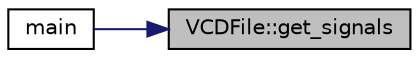digraph "VCDFile::get_signals"
{
 // INTERACTIVE_SVG=YES
 // LATEX_PDF_SIZE
  edge [fontname="Helvetica",fontsize="10",labelfontname="Helvetica",labelfontsize="10"];
  node [fontname="Helvetica",fontsize="10",shape=record];
  rankdir="RL";
  Node1 [label="VCDFile::get_signals",height=0.2,width=0.4,color="black", fillcolor="grey75", style="filled", fontcolor="black",tooltip="Return a flattened vector of all signals in the file."];
  Node1 -> Node2 [dir="back",color="midnightblue",fontsize="10",style="solid",fontname="Helvetica"];
  Node2 [label="main",height=0.2,width=0.4,color="black", fillcolor="white", style="filled",URL="$VCDStandalone_8cpp.html#a3c04138a5bfe5d72780bb7e82a18e627",tooltip="Standalone test function to allow testing of the VCD file parser."];
}
